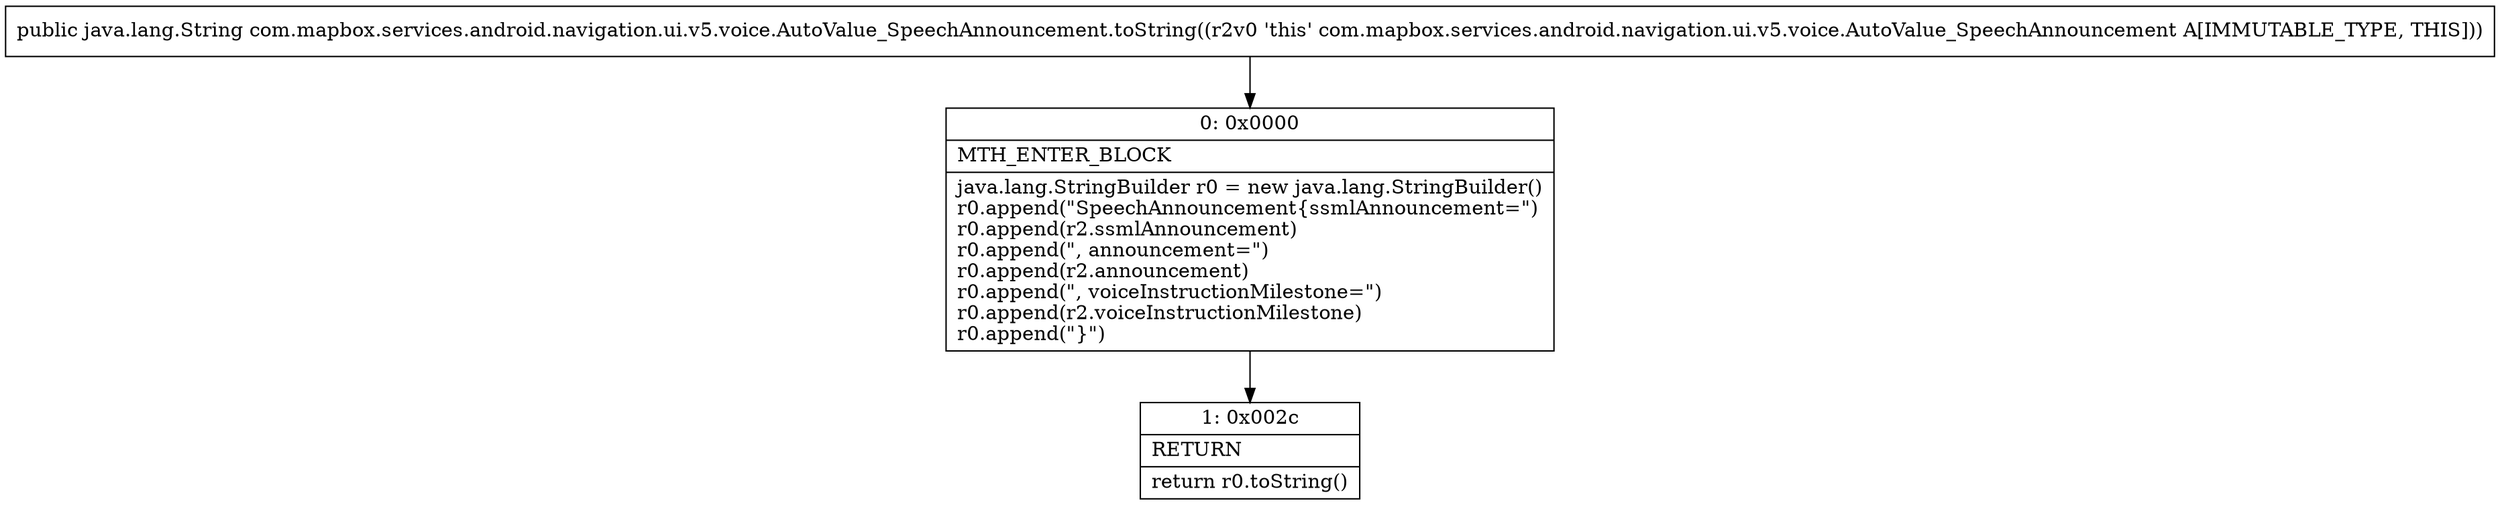 digraph "CFG forcom.mapbox.services.android.navigation.ui.v5.voice.AutoValue_SpeechAnnouncement.toString()Ljava\/lang\/String;" {
Node_0 [shape=record,label="{0\:\ 0x0000|MTH_ENTER_BLOCK\l|java.lang.StringBuilder r0 = new java.lang.StringBuilder()\lr0.append(\"SpeechAnnouncement\{ssmlAnnouncement=\")\lr0.append(r2.ssmlAnnouncement)\lr0.append(\", announcement=\")\lr0.append(r2.announcement)\lr0.append(\", voiceInstructionMilestone=\")\lr0.append(r2.voiceInstructionMilestone)\lr0.append(\"\}\")\l}"];
Node_1 [shape=record,label="{1\:\ 0x002c|RETURN\l|return r0.toString()\l}"];
MethodNode[shape=record,label="{public java.lang.String com.mapbox.services.android.navigation.ui.v5.voice.AutoValue_SpeechAnnouncement.toString((r2v0 'this' com.mapbox.services.android.navigation.ui.v5.voice.AutoValue_SpeechAnnouncement A[IMMUTABLE_TYPE, THIS])) }"];
MethodNode -> Node_0;
Node_0 -> Node_1;
}


